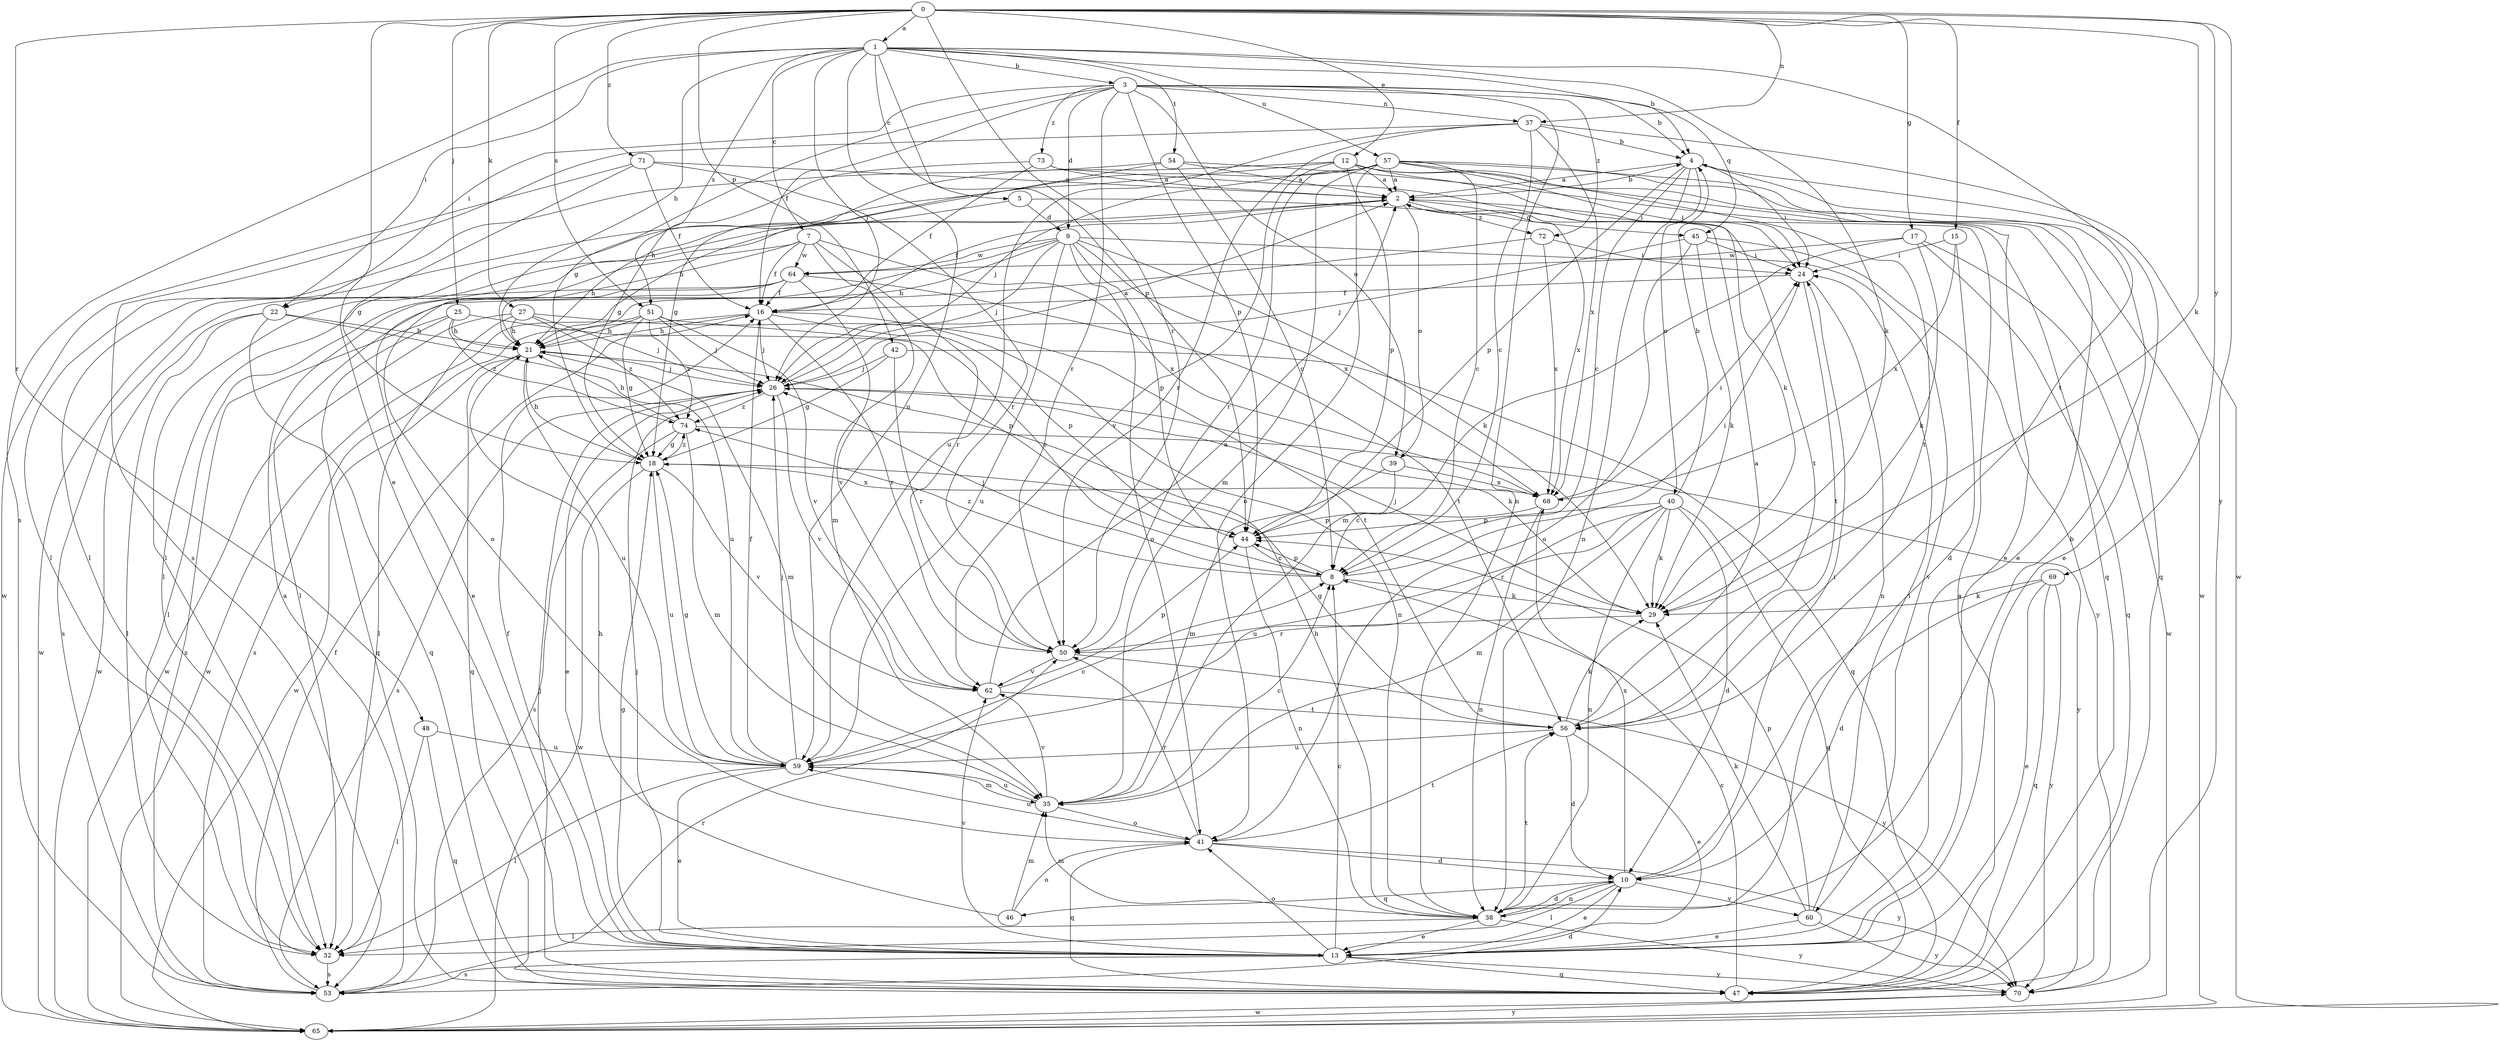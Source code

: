 strict digraph  {
0;
1;
2;
3;
4;
5;
7;
8;
9;
10;
12;
13;
15;
16;
17;
18;
21;
22;
24;
25;
26;
27;
29;
32;
35;
37;
38;
39;
40;
41;
42;
44;
45;
46;
47;
48;
50;
51;
53;
54;
56;
57;
59;
60;
62;
64;
65;
68;
69;
70;
71;
72;
73;
74;
0 -> 1  [label=a];
0 -> 12  [label=e];
0 -> 13  [label=e];
0 -> 15  [label=f];
0 -> 17  [label=g];
0 -> 25  [label=j];
0 -> 27  [label=k];
0 -> 29  [label=k];
0 -> 37  [label=n];
0 -> 42  [label=p];
0 -> 48  [label=r];
0 -> 50  [label=r];
0 -> 51  [label=s];
0 -> 69  [label=y];
0 -> 70  [label=y];
0 -> 71  [label=z];
1 -> 3  [label=b];
1 -> 4  [label=b];
1 -> 5  [label=c];
1 -> 7  [label=c];
1 -> 21  [label=h];
1 -> 22  [label=i];
1 -> 26  [label=j];
1 -> 29  [label=k];
1 -> 44  [label=p];
1 -> 51  [label=s];
1 -> 53  [label=s];
1 -> 54  [label=t];
1 -> 56  [label=t];
1 -> 57  [label=u];
1 -> 59  [label=u];
2 -> 4  [label=b];
2 -> 16  [label=f];
2 -> 32  [label=l];
2 -> 39  [label=o];
2 -> 56  [label=t];
2 -> 68  [label=x];
2 -> 72  [label=z];
3 -> 4  [label=b];
3 -> 9  [label=d];
3 -> 16  [label=f];
3 -> 18  [label=g];
3 -> 22  [label=i];
3 -> 37  [label=n];
3 -> 38  [label=n];
3 -> 39  [label=o];
3 -> 44  [label=p];
3 -> 45  [label=q];
3 -> 50  [label=r];
3 -> 72  [label=z];
3 -> 73  [label=z];
4 -> 2  [label=a];
4 -> 8  [label=c];
4 -> 13  [label=e];
4 -> 24  [label=i];
4 -> 38  [label=n];
4 -> 40  [label=o];
4 -> 44  [label=p];
5 -> 9  [label=d];
5 -> 21  [label=h];
5 -> 45  [label=q];
7 -> 16  [label=f];
7 -> 21  [label=h];
7 -> 35  [label=m];
7 -> 41  [label=o];
7 -> 50  [label=r];
7 -> 64  [label=w];
7 -> 68  [label=x];
8 -> 24  [label=i];
8 -> 26  [label=j];
8 -> 29  [label=k];
8 -> 44  [label=p];
8 -> 74  [label=z];
9 -> 13  [label=e];
9 -> 21  [label=h];
9 -> 26  [label=j];
9 -> 29  [label=k];
9 -> 41  [label=o];
9 -> 44  [label=p];
9 -> 59  [label=u];
9 -> 60  [label=v];
9 -> 64  [label=w];
9 -> 68  [label=x];
10 -> 13  [label=e];
10 -> 24  [label=i];
10 -> 32  [label=l];
10 -> 38  [label=n];
10 -> 46  [label=q];
10 -> 60  [label=v];
10 -> 68  [label=x];
12 -> 2  [label=a];
12 -> 13  [label=e];
12 -> 21  [label=h];
12 -> 24  [label=i];
12 -> 32  [label=l];
12 -> 44  [label=p];
12 -> 47  [label=q];
12 -> 62  [label=v];
13 -> 8  [label=c];
13 -> 16  [label=f];
13 -> 18  [label=g];
13 -> 26  [label=j];
13 -> 41  [label=o];
13 -> 47  [label=q];
13 -> 53  [label=s];
13 -> 62  [label=v];
13 -> 70  [label=y];
15 -> 10  [label=d];
15 -> 24  [label=i];
15 -> 68  [label=x];
16 -> 21  [label=h];
16 -> 26  [label=j];
16 -> 38  [label=n];
16 -> 44  [label=p];
16 -> 50  [label=r];
16 -> 53  [label=s];
17 -> 29  [label=k];
17 -> 35  [label=m];
17 -> 47  [label=q];
17 -> 64  [label=w];
17 -> 65  [label=w];
18 -> 21  [label=h];
18 -> 59  [label=u];
18 -> 62  [label=v];
18 -> 65  [label=w];
18 -> 68  [label=x];
18 -> 74  [label=z];
21 -> 26  [label=j];
21 -> 35  [label=m];
21 -> 47  [label=q];
21 -> 59  [label=u];
21 -> 65  [label=w];
22 -> 21  [label=h];
22 -> 32  [label=l];
22 -> 47  [label=q];
22 -> 59  [label=u];
22 -> 65  [label=w];
24 -> 16  [label=f];
24 -> 38  [label=n];
24 -> 56  [label=t];
25 -> 21  [label=h];
25 -> 44  [label=p];
25 -> 47  [label=q];
25 -> 53  [label=s];
25 -> 74  [label=z];
26 -> 2  [label=a];
26 -> 13  [label=e];
26 -> 29  [label=k];
26 -> 53  [label=s];
26 -> 62  [label=v];
26 -> 74  [label=z];
27 -> 21  [label=h];
27 -> 26  [label=j];
27 -> 32  [label=l];
27 -> 56  [label=t];
27 -> 65  [label=w];
27 -> 74  [label=z];
29 -> 26  [label=j];
29 -> 50  [label=r];
32 -> 53  [label=s];
35 -> 8  [label=c];
35 -> 41  [label=o];
35 -> 59  [label=u];
35 -> 62  [label=v];
37 -> 4  [label=b];
37 -> 8  [label=c];
37 -> 50  [label=r];
37 -> 53  [label=s];
37 -> 59  [label=u];
37 -> 65  [label=w];
37 -> 68  [label=x];
38 -> 4  [label=b];
38 -> 10  [label=d];
38 -> 13  [label=e];
38 -> 21  [label=h];
38 -> 32  [label=l];
38 -> 35  [label=m];
38 -> 56  [label=t];
38 -> 70  [label=y];
39 -> 8  [label=c];
39 -> 35  [label=m];
39 -> 68  [label=x];
40 -> 4  [label=b];
40 -> 10  [label=d];
40 -> 29  [label=k];
40 -> 35  [label=m];
40 -> 38  [label=n];
40 -> 44  [label=p];
40 -> 47  [label=q];
40 -> 50  [label=r];
40 -> 59  [label=u];
41 -> 10  [label=d];
41 -> 47  [label=q];
41 -> 50  [label=r];
41 -> 56  [label=t];
41 -> 59  [label=u];
41 -> 70  [label=y];
42 -> 18  [label=g];
42 -> 26  [label=j];
42 -> 47  [label=q];
42 -> 50  [label=r];
44 -> 8  [label=c];
44 -> 38  [label=n];
45 -> 24  [label=i];
45 -> 26  [label=j];
45 -> 29  [label=k];
45 -> 41  [label=o];
45 -> 70  [label=y];
46 -> 21  [label=h];
46 -> 35  [label=m];
46 -> 41  [label=o];
47 -> 2  [label=a];
47 -> 8  [label=c];
47 -> 26  [label=j];
48 -> 32  [label=l];
48 -> 47  [label=q];
48 -> 59  [label=u];
50 -> 62  [label=v];
50 -> 70  [label=y];
51 -> 8  [label=c];
51 -> 18  [label=g];
51 -> 21  [label=h];
51 -> 26  [label=j];
51 -> 62  [label=v];
51 -> 65  [label=w];
51 -> 74  [label=z];
53 -> 2  [label=a];
53 -> 10  [label=d];
53 -> 16  [label=f];
53 -> 50  [label=r];
54 -> 2  [label=a];
54 -> 8  [label=c];
54 -> 18  [label=g];
54 -> 32  [label=l];
54 -> 47  [label=q];
56 -> 2  [label=a];
56 -> 10  [label=d];
56 -> 13  [label=e];
56 -> 18  [label=g];
56 -> 29  [label=k];
56 -> 59  [label=u];
57 -> 2  [label=a];
57 -> 8  [label=c];
57 -> 13  [label=e];
57 -> 24  [label=i];
57 -> 26  [label=j];
57 -> 32  [label=l];
57 -> 35  [label=m];
57 -> 41  [label=o];
57 -> 50  [label=r];
57 -> 56  [label=t];
57 -> 65  [label=w];
59 -> 8  [label=c];
59 -> 13  [label=e];
59 -> 16  [label=f];
59 -> 18  [label=g];
59 -> 26  [label=j];
59 -> 32  [label=l];
59 -> 35  [label=m];
60 -> 13  [label=e];
60 -> 24  [label=i];
60 -> 29  [label=k];
60 -> 44  [label=p];
60 -> 70  [label=y];
62 -> 2  [label=a];
62 -> 44  [label=p];
62 -> 56  [label=t];
64 -> 16  [label=f];
64 -> 32  [label=l];
64 -> 53  [label=s];
64 -> 56  [label=t];
64 -> 62  [label=v];
64 -> 65  [label=w];
65 -> 70  [label=y];
68 -> 24  [label=i];
68 -> 38  [label=n];
68 -> 44  [label=p];
69 -> 10  [label=d];
69 -> 13  [label=e];
69 -> 29  [label=k];
69 -> 47  [label=q];
69 -> 70  [label=y];
70 -> 65  [label=w];
71 -> 2  [label=a];
71 -> 16  [label=f];
71 -> 18  [label=g];
71 -> 50  [label=r];
71 -> 65  [label=w];
72 -> 24  [label=i];
72 -> 32  [label=l];
72 -> 68  [label=x];
73 -> 2  [label=a];
73 -> 16  [label=f];
73 -> 18  [label=g];
73 -> 29  [label=k];
74 -> 18  [label=g];
74 -> 21  [label=h];
74 -> 35  [label=m];
74 -> 53  [label=s];
74 -> 70  [label=y];
}
